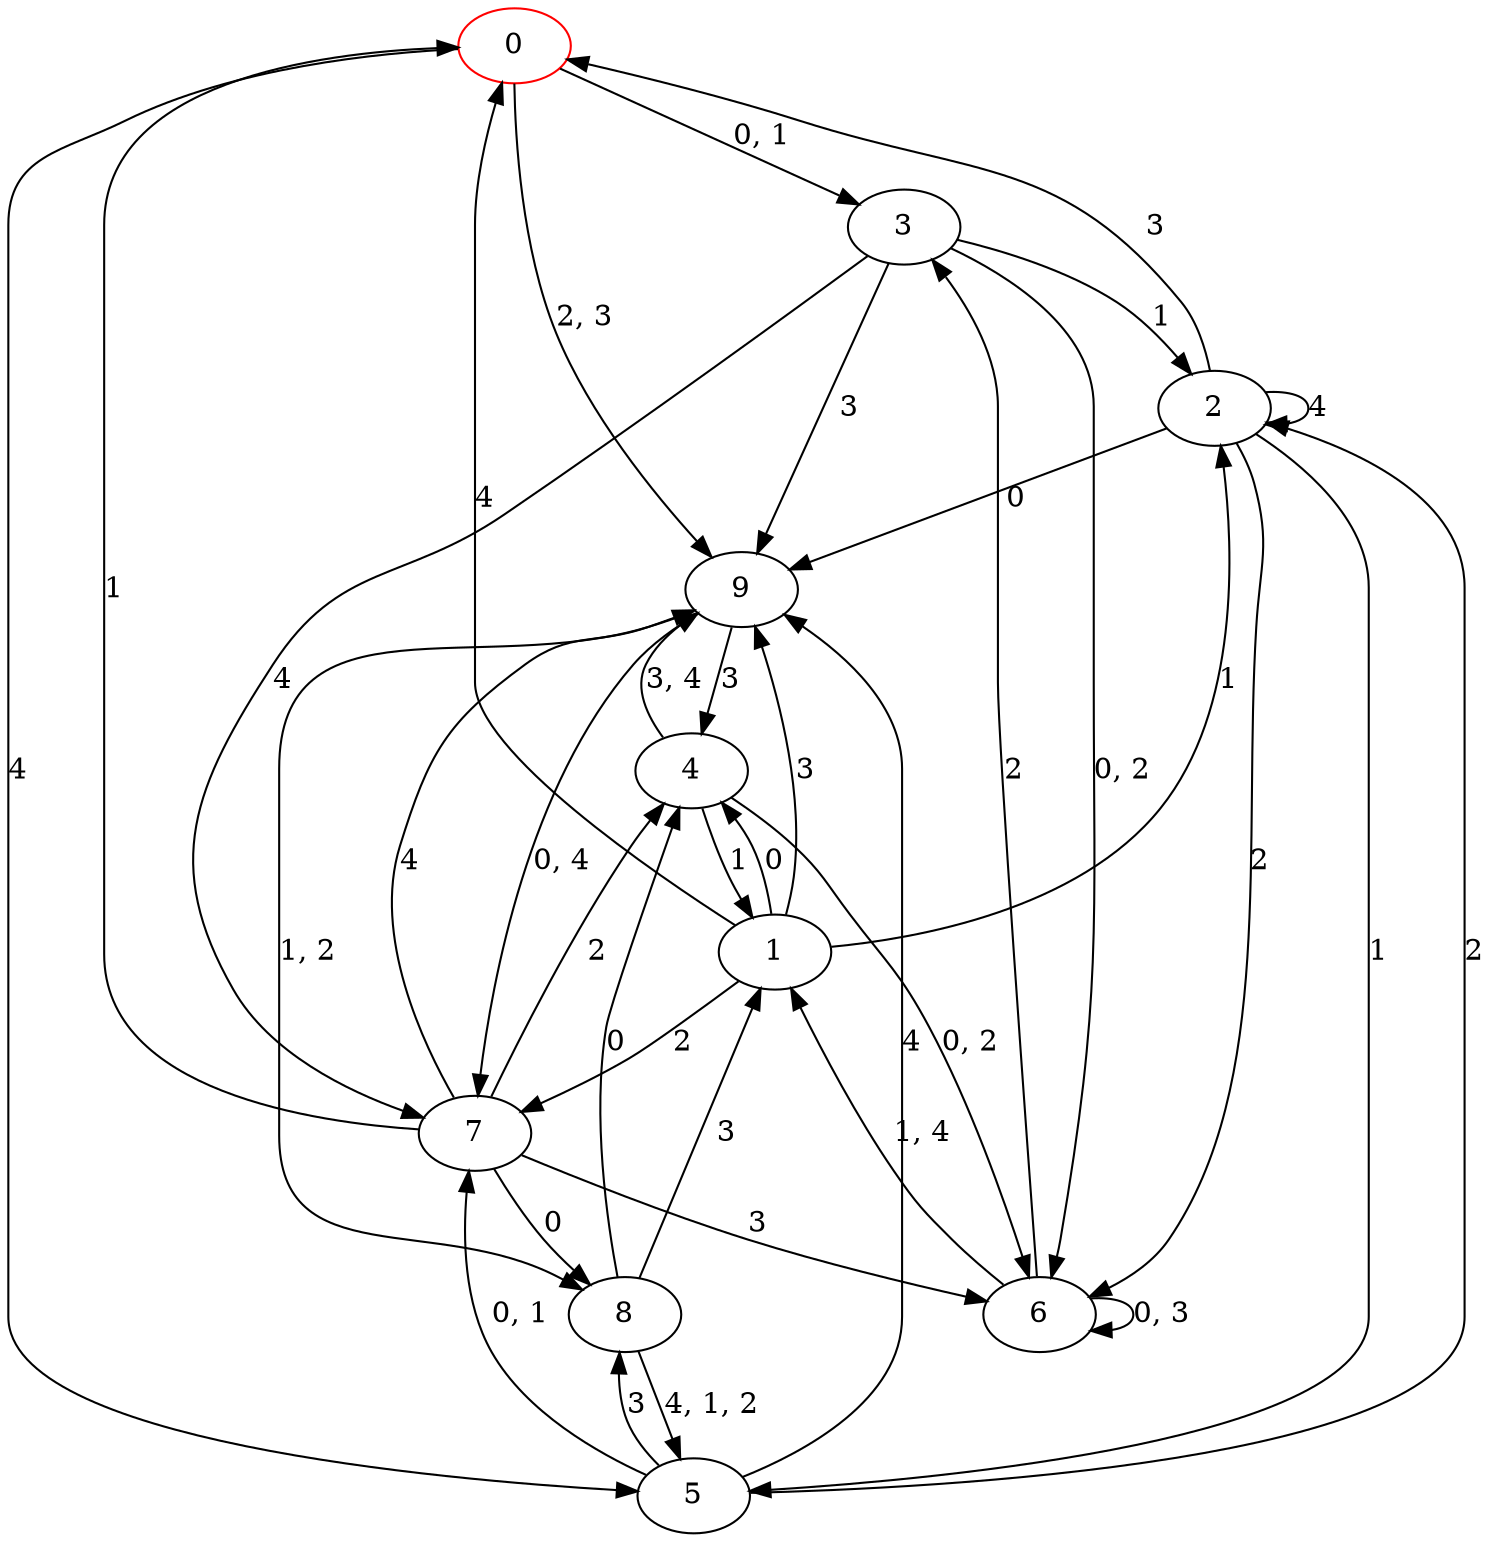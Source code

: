 digraph g {
0 [label= "0"] [color="red"];
1 [label= "1"];
2 [label= "2"];
3 [label= "3"];
4 [label= "4"];
5 [label= "5"];
6 [label= "6"];
7 [label= "7"];
8 [label= "8"];
9 [label= "9"];
0 -> 5[label= "4"];
1 -> 4[label= "0"];
1 -> 2[label= "1"];
1 -> 7[label= "2"];
1 -> 9[label= "3"];
1 -> 0[label= "4"];
2 -> 9[label= "0"];
2 -> 5[label= "1"];
2 -> 6[label= "2"];
2 -> 0[label= "3"];
2 -> 2[label= "4"];
3 -> 2[label= "1"];
3 -> 9[label= "3"];
3 -> 7[label= "4"];
4 -> 1[label= "1"];
5 -> 2[label= "2"];
5 -> 8[label= "3"];
5 -> 9[label= "4"];
6 -> 3[label= "2"];
7 -> 8[label= "0"];
7 -> 0[label= "1"];
7 -> 4[label= "2"];
7 -> 6[label= "3"];
7 -> 9[label= "4"];
8 -> 4[label= "0"];
8 -> 1[label= "3"];
9 -> 4[label= "3"];
0 -> 3[label= "0, 1"];
0 -> 9[label= "2, 3"];
3 -> 6[label= "0, 2"];
4 -> 6[label= "0, 2"];
4 -> 9[label= "3, 4"];
5 -> 7[label= "0, 1"];
6 -> 6[label= "0, 3"];
6 -> 1[label= "1, 4"];
8 -> 5[label= "4, 1, 2"];
9 -> 7[label= "0, 4"];
9 -> 8[label= "1, 2"];
}
